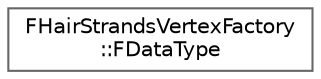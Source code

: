 digraph "Graphical Class Hierarchy"
{
 // INTERACTIVE_SVG=YES
 // LATEX_PDF_SIZE
  bgcolor="transparent";
  edge [fontname=Helvetica,fontsize=10,labelfontname=Helvetica,labelfontsize=10];
  node [fontname=Helvetica,fontsize=10,shape=box,height=0.2,width=0.4];
  rankdir="LR";
  Node0 [id="Node000000",label="FHairStrandsVertexFactory\l::FDataType",height=0.2,width=0.4,color="grey40", fillcolor="white", style="filled",URL="$d9/d45/structFHairStrandsVertexFactory_1_1FDataType.html",tooltip=" "];
}
